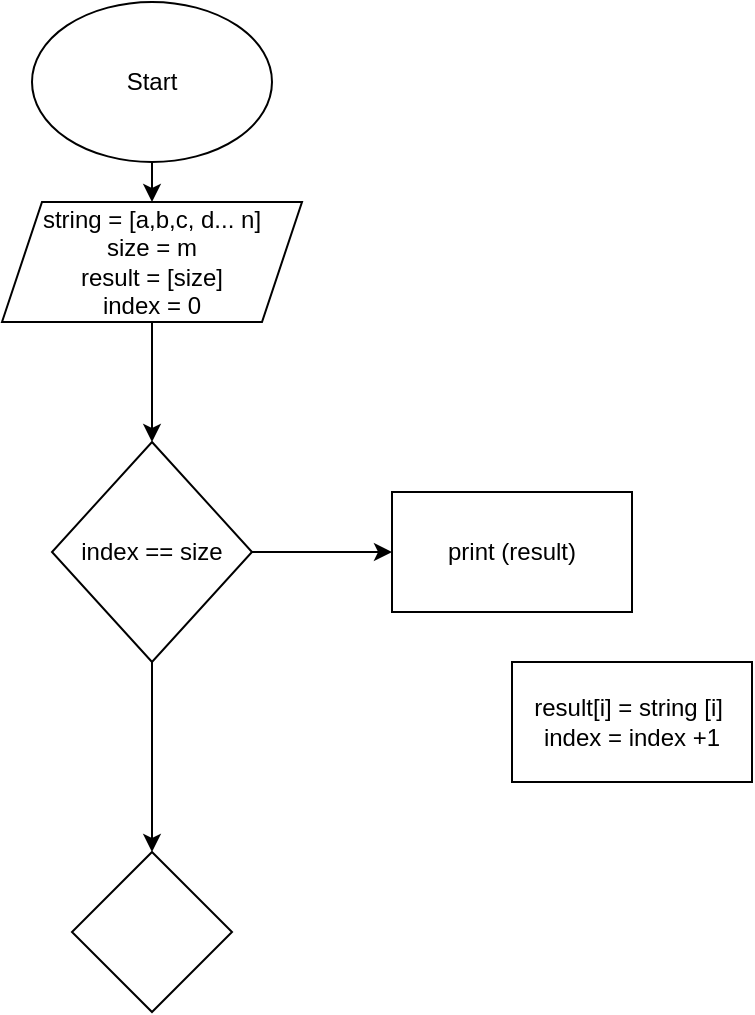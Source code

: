 <mxfile>
    <diagram id="K2rWzbyd2PsdNOiMLgkg" name="Page-1">
        <mxGraphModel dx="841" dy="290" grid="1" gridSize="10" guides="1" tooltips="1" connect="1" arrows="1" fold="1" page="1" pageScale="1" pageWidth="850" pageHeight="1100" math="0" shadow="0">
            <root>
                <mxCell id="0"/>
                <mxCell id="1" parent="0"/>
                <mxCell id="4" value="" style="edgeStyle=none;html=1;" edge="1" parent="1" source="2" target="3">
                    <mxGeometry relative="1" as="geometry"/>
                </mxCell>
                <mxCell id="2" value="Start" style="ellipse;whiteSpace=wrap;html=1;" vertex="1" parent="1">
                    <mxGeometry x="350" y="10" width="120" height="80" as="geometry"/>
                </mxCell>
                <mxCell id="7" value="" style="edgeStyle=none;html=1;" edge="1" parent="1" source="3" target="5">
                    <mxGeometry relative="1" as="geometry"/>
                </mxCell>
                <mxCell id="3" value="string = [a,b,c, d... n]&lt;br&gt;size = m&lt;br&gt;result = [size]&lt;br&gt;index = 0" style="shape=parallelogram;perimeter=parallelogramPerimeter;whiteSpace=wrap;html=1;fixedSize=1;" vertex="1" parent="1">
                    <mxGeometry x="335" y="110" width="150" height="60" as="geometry"/>
                </mxCell>
                <mxCell id="12" value="" style="edgeStyle=none;html=1;" edge="1" parent="1" source="5" target="11">
                    <mxGeometry relative="1" as="geometry"/>
                </mxCell>
                <mxCell id="14" value="" style="edgeStyle=none;html=1;" edge="1" parent="1" source="5" target="13">
                    <mxGeometry relative="1" as="geometry"/>
                </mxCell>
                <mxCell id="5" value="index == size" style="rhombus;whiteSpace=wrap;html=1;" vertex="1" parent="1">
                    <mxGeometry x="360" y="230" width="100" height="110" as="geometry"/>
                </mxCell>
                <mxCell id="8" value="result[i] = string [i]&amp;nbsp;&lt;br&gt;index = index +1" style="whiteSpace=wrap;html=1;" vertex="1" parent="1">
                    <mxGeometry x="590" y="340" width="120" height="60" as="geometry"/>
                </mxCell>
                <mxCell id="11" value="print (result)" style="whiteSpace=wrap;html=1;" vertex="1" parent="1">
                    <mxGeometry x="530" y="255" width="120" height="60" as="geometry"/>
                </mxCell>
                <mxCell id="13" value="" style="rhombus;whiteSpace=wrap;html=1;" vertex="1" parent="1">
                    <mxGeometry x="370" y="435" width="80" height="80" as="geometry"/>
                </mxCell>
            </root>
        </mxGraphModel>
    </diagram>
</mxfile>